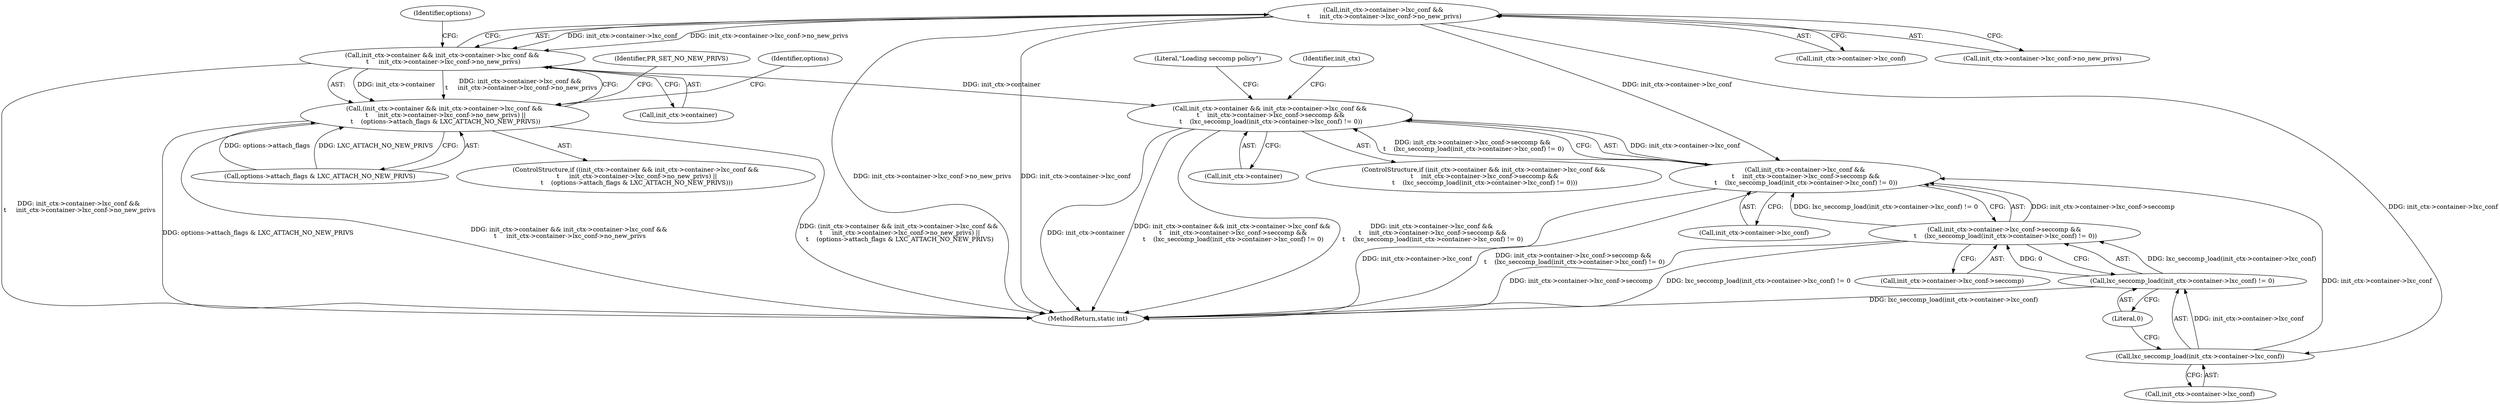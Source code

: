 digraph "0_lxc_81f466d05f2a89cb4f122ef7f593ff3f279b165c@pointer" {
"1000509" [label="(Call,init_ctx->container->lxc_conf &&\n \t     init_ctx->container->lxc_conf->no_new_privs)"];
"1000505" [label="(Call,init_ctx->container && init_ctx->container->lxc_conf &&\n \t     init_ctx->container->lxc_conf->no_new_privs)"];
"1000504" [label="(Call,(init_ctx->container && init_ctx->container->lxc_conf &&\n \t     init_ctx->container->lxc_conf->no_new_privs) ||\n \t    (options->attach_flags & LXC_ATTACH_NO_NEW_PRIVS))"];
"1000587" [label="(Call,init_ctx->container && init_ctx->container->lxc_conf &&\n \t    init_ctx->container->lxc_conf->seccomp &&\n \t    (lxc_seccomp_load(init_ctx->container->lxc_conf) != 0))"];
"1000591" [label="(Call,init_ctx->container->lxc_conf &&\n \t    init_ctx->container->lxc_conf->seccomp &&\n \t    (lxc_seccomp_load(init_ctx->container->lxc_conf) != 0))"];
"1000606" [label="(Call,lxc_seccomp_load(init_ctx->container->lxc_conf))"];
"1000605" [label="(Call,lxc_seccomp_load(init_ctx->container->lxc_conf) != 0)"];
"1000597" [label="(Call,init_ctx->container->lxc_conf->seccomp &&\n \t    (lxc_seccomp_load(init_ctx->container->lxc_conf) != 0))"];
"1000615" [label="(Literal,\"Loading seccomp policy\")"];
"1000597" [label="(Call,init_ctx->container->lxc_conf->seccomp &&\n \t    (lxc_seccomp_load(init_ctx->container->lxc_conf) != 0))"];
"1000506" [label="(Call,init_ctx->container)"];
"1000606" [label="(Call,lxc_seccomp_load(init_ctx->container->lxc_conf))"];
"1000504" [label="(Call,(init_ctx->container && init_ctx->container->lxc_conf &&\n \t     init_ctx->container->lxc_conf->no_new_privs) ||\n \t    (options->attach_flags & LXC_ATTACH_NO_NEW_PRIVS))"];
"1000531" [label="(Identifier,PR_SET_NO_NEW_PRIVS)"];
"1000588" [label="(Call,init_ctx->container)"];
"1000503" [label="(ControlStructure,if ((init_ctx->container && init_ctx->container->lxc_conf &&\n \t     init_ctx->container->lxc_conf->no_new_privs) ||\n \t    (options->attach_flags & LXC_ATTACH_NO_NEW_PRIVS)))"];
"1000587" [label="(Call,init_ctx->container && init_ctx->container->lxc_conf &&\n \t    init_ctx->container->lxc_conf->seccomp &&\n \t    (lxc_seccomp_load(init_ctx->container->lxc_conf) != 0))"];
"1000744" [label="(MethodReturn,static int)"];
"1000509" [label="(Call,init_ctx->container->lxc_conf &&\n \t     init_ctx->container->lxc_conf->no_new_privs)"];
"1000612" [label="(Literal,0)"];
"1000522" [label="(Call,options->attach_flags & LXC_ATTACH_NO_NEW_PRIVS)"];
"1000510" [label="(Call,init_ctx->container->lxc_conf)"];
"1000607" [label="(Call,init_ctx->container->lxc_conf)"];
"1000549" [label="(Identifier,options)"];
"1000598" [label="(Call,init_ctx->container->lxc_conf->seccomp)"];
"1000505" [label="(Call,init_ctx->container && init_ctx->container->lxc_conf &&\n \t     init_ctx->container->lxc_conf->no_new_privs)"];
"1000586" [label="(ControlStructure,if (init_ctx->container && init_ctx->container->lxc_conf &&\n \t    init_ctx->container->lxc_conf->seccomp &&\n \t    (lxc_seccomp_load(init_ctx->container->lxc_conf) != 0)))"];
"1000592" [label="(Call,init_ctx->container->lxc_conf)"];
"1000620" [label="(Identifier,init_ctx)"];
"1000591" [label="(Call,init_ctx->container->lxc_conf &&\n \t    init_ctx->container->lxc_conf->seccomp &&\n \t    (lxc_seccomp_load(init_ctx->container->lxc_conf) != 0))"];
"1000515" [label="(Call,init_ctx->container->lxc_conf->no_new_privs)"];
"1000605" [label="(Call,lxc_seccomp_load(init_ctx->container->lxc_conf) != 0)"];
"1000524" [label="(Identifier,options)"];
"1000509" -> "1000505"  [label="AST: "];
"1000509" -> "1000510"  [label="CFG: "];
"1000509" -> "1000515"  [label="CFG: "];
"1000510" -> "1000509"  [label="AST: "];
"1000515" -> "1000509"  [label="AST: "];
"1000505" -> "1000509"  [label="CFG: "];
"1000509" -> "1000744"  [label="DDG: init_ctx->container->lxc_conf->no_new_privs"];
"1000509" -> "1000744"  [label="DDG: init_ctx->container->lxc_conf"];
"1000509" -> "1000505"  [label="DDG: init_ctx->container->lxc_conf"];
"1000509" -> "1000505"  [label="DDG: init_ctx->container->lxc_conf->no_new_privs"];
"1000509" -> "1000591"  [label="DDG: init_ctx->container->lxc_conf"];
"1000509" -> "1000606"  [label="DDG: init_ctx->container->lxc_conf"];
"1000505" -> "1000504"  [label="AST: "];
"1000505" -> "1000506"  [label="CFG: "];
"1000506" -> "1000505"  [label="AST: "];
"1000524" -> "1000505"  [label="CFG: "];
"1000504" -> "1000505"  [label="CFG: "];
"1000505" -> "1000744"  [label="DDG: init_ctx->container->lxc_conf &&\n \t     init_ctx->container->lxc_conf->no_new_privs"];
"1000505" -> "1000504"  [label="DDG: init_ctx->container"];
"1000505" -> "1000504"  [label="DDG: init_ctx->container->lxc_conf &&\n \t     init_ctx->container->lxc_conf->no_new_privs"];
"1000505" -> "1000587"  [label="DDG: init_ctx->container"];
"1000504" -> "1000503"  [label="AST: "];
"1000504" -> "1000522"  [label="CFG: "];
"1000522" -> "1000504"  [label="AST: "];
"1000531" -> "1000504"  [label="CFG: "];
"1000549" -> "1000504"  [label="CFG: "];
"1000504" -> "1000744"  [label="DDG: options->attach_flags & LXC_ATTACH_NO_NEW_PRIVS"];
"1000504" -> "1000744"  [label="DDG: init_ctx->container && init_ctx->container->lxc_conf &&\n \t     init_ctx->container->lxc_conf->no_new_privs"];
"1000504" -> "1000744"  [label="DDG: (init_ctx->container && init_ctx->container->lxc_conf &&\n \t     init_ctx->container->lxc_conf->no_new_privs) ||\n \t    (options->attach_flags & LXC_ATTACH_NO_NEW_PRIVS)"];
"1000522" -> "1000504"  [label="DDG: options->attach_flags"];
"1000522" -> "1000504"  [label="DDG: LXC_ATTACH_NO_NEW_PRIVS"];
"1000587" -> "1000586"  [label="AST: "];
"1000587" -> "1000588"  [label="CFG: "];
"1000587" -> "1000591"  [label="CFG: "];
"1000588" -> "1000587"  [label="AST: "];
"1000591" -> "1000587"  [label="AST: "];
"1000615" -> "1000587"  [label="CFG: "];
"1000620" -> "1000587"  [label="CFG: "];
"1000587" -> "1000744"  [label="DDG: init_ctx->container"];
"1000587" -> "1000744"  [label="DDG: init_ctx->container && init_ctx->container->lxc_conf &&\n \t    init_ctx->container->lxc_conf->seccomp &&\n \t    (lxc_seccomp_load(init_ctx->container->lxc_conf) != 0)"];
"1000587" -> "1000744"  [label="DDG: init_ctx->container->lxc_conf &&\n \t    init_ctx->container->lxc_conf->seccomp &&\n \t    (lxc_seccomp_load(init_ctx->container->lxc_conf) != 0)"];
"1000591" -> "1000587"  [label="DDG: init_ctx->container->lxc_conf"];
"1000591" -> "1000587"  [label="DDG: init_ctx->container->lxc_conf->seccomp &&\n \t    (lxc_seccomp_load(init_ctx->container->lxc_conf) != 0)"];
"1000591" -> "1000592"  [label="CFG: "];
"1000591" -> "1000597"  [label="CFG: "];
"1000592" -> "1000591"  [label="AST: "];
"1000597" -> "1000591"  [label="AST: "];
"1000591" -> "1000744"  [label="DDG: init_ctx->container->lxc_conf->seccomp &&\n \t    (lxc_seccomp_load(init_ctx->container->lxc_conf) != 0)"];
"1000591" -> "1000744"  [label="DDG: init_ctx->container->lxc_conf"];
"1000606" -> "1000591"  [label="DDG: init_ctx->container->lxc_conf"];
"1000597" -> "1000591"  [label="DDG: init_ctx->container->lxc_conf->seccomp"];
"1000597" -> "1000591"  [label="DDG: lxc_seccomp_load(init_ctx->container->lxc_conf) != 0"];
"1000606" -> "1000605"  [label="AST: "];
"1000606" -> "1000607"  [label="CFG: "];
"1000607" -> "1000606"  [label="AST: "];
"1000612" -> "1000606"  [label="CFG: "];
"1000606" -> "1000605"  [label="DDG: init_ctx->container->lxc_conf"];
"1000605" -> "1000597"  [label="AST: "];
"1000605" -> "1000612"  [label="CFG: "];
"1000612" -> "1000605"  [label="AST: "];
"1000597" -> "1000605"  [label="CFG: "];
"1000605" -> "1000744"  [label="DDG: lxc_seccomp_load(init_ctx->container->lxc_conf)"];
"1000605" -> "1000597"  [label="DDG: lxc_seccomp_load(init_ctx->container->lxc_conf)"];
"1000605" -> "1000597"  [label="DDG: 0"];
"1000597" -> "1000598"  [label="CFG: "];
"1000598" -> "1000597"  [label="AST: "];
"1000597" -> "1000744"  [label="DDG: init_ctx->container->lxc_conf->seccomp"];
"1000597" -> "1000744"  [label="DDG: lxc_seccomp_load(init_ctx->container->lxc_conf) != 0"];
}

